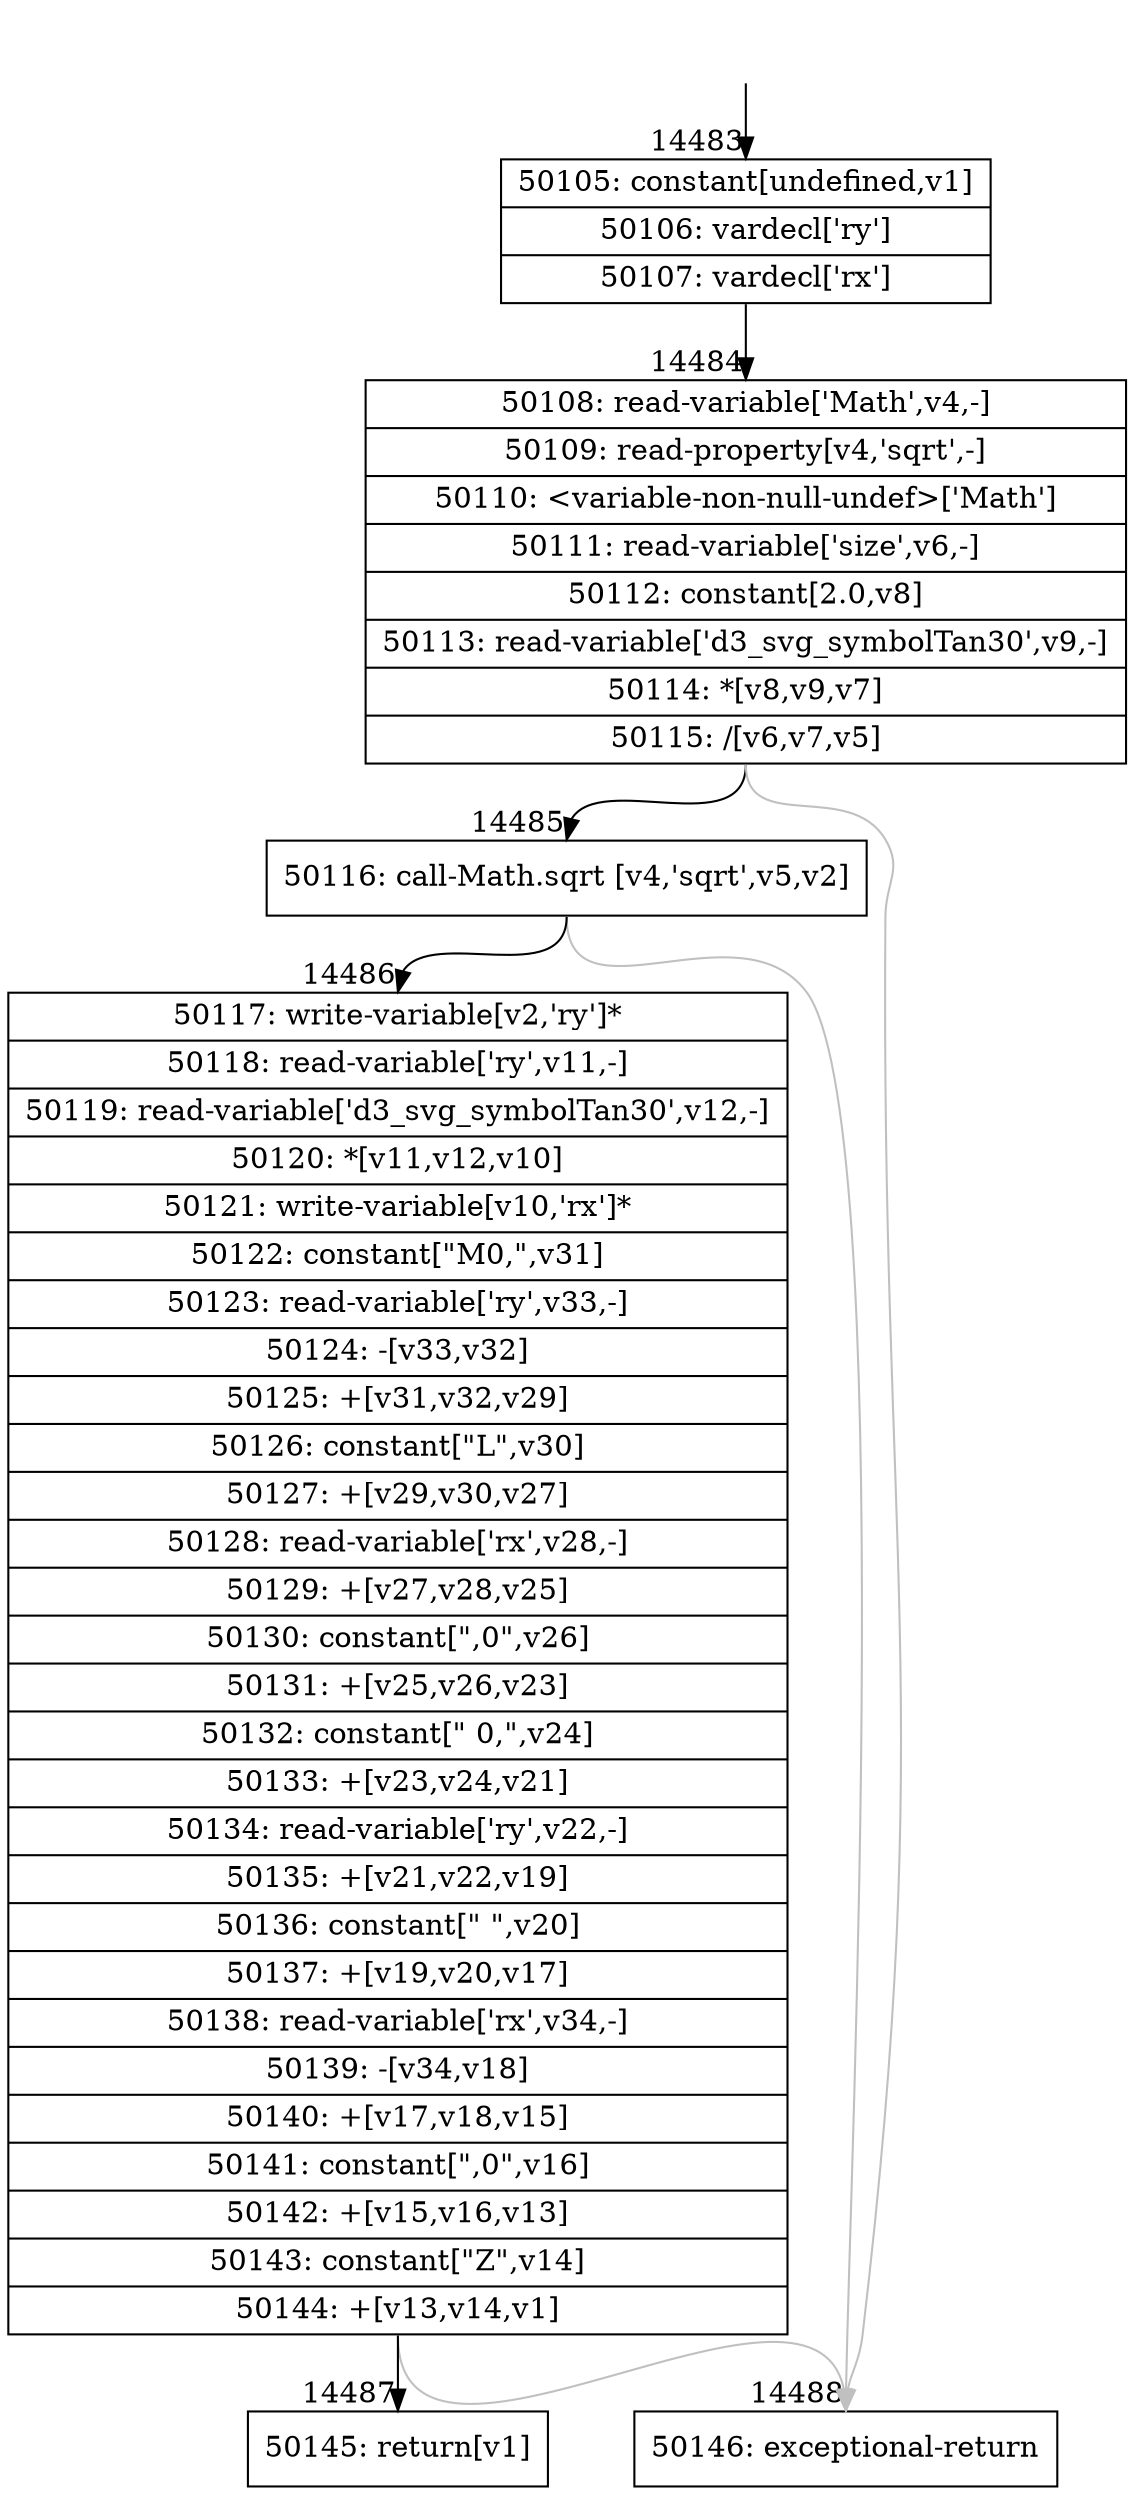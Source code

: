 digraph {
rankdir="TD"
BB_entry1346[shape=none,label=""];
BB_entry1346 -> BB14483 [tailport=s, headport=n, headlabel="    14483"]
BB14483 [shape=record label="{50105: constant[undefined,v1]|50106: vardecl['ry']|50107: vardecl['rx']}" ] 
BB14483 -> BB14484 [tailport=s, headport=n, headlabel="      14484"]
BB14484 [shape=record label="{50108: read-variable['Math',v4,-]|50109: read-property[v4,'sqrt',-]|50110: \<variable-non-null-undef\>['Math']|50111: read-variable['size',v6,-]|50112: constant[2.0,v8]|50113: read-variable['d3_svg_symbolTan30',v9,-]|50114: *[v8,v9,v7]|50115: /[v6,v7,v5]}" ] 
BB14484 -> BB14485 [tailport=s, headport=n, headlabel="      14485"]
BB14484 -> BB14488 [tailport=s, headport=n, color=gray, headlabel="      14488"]
BB14485 [shape=record label="{50116: call-Math.sqrt [v4,'sqrt',v5,v2]}" ] 
BB14485 -> BB14486 [tailport=s, headport=n, headlabel="      14486"]
BB14485 -> BB14488 [tailport=s, headport=n, color=gray]
BB14486 [shape=record label="{50117: write-variable[v2,'ry']*|50118: read-variable['ry',v11,-]|50119: read-variable['d3_svg_symbolTan30',v12,-]|50120: *[v11,v12,v10]|50121: write-variable[v10,'rx']*|50122: constant[\"M0,\",v31]|50123: read-variable['ry',v33,-]|50124: -[v33,v32]|50125: +[v31,v32,v29]|50126: constant[\"L\",v30]|50127: +[v29,v30,v27]|50128: read-variable['rx',v28,-]|50129: +[v27,v28,v25]|50130: constant[\",0\",v26]|50131: +[v25,v26,v23]|50132: constant[\" 0,\",v24]|50133: +[v23,v24,v21]|50134: read-variable['ry',v22,-]|50135: +[v21,v22,v19]|50136: constant[\" \",v20]|50137: +[v19,v20,v17]|50138: read-variable['rx',v34,-]|50139: -[v34,v18]|50140: +[v17,v18,v15]|50141: constant[\",0\",v16]|50142: +[v15,v16,v13]|50143: constant[\"Z\",v14]|50144: +[v13,v14,v1]}" ] 
BB14486 -> BB14487 [tailport=s, headport=n, headlabel="      14487"]
BB14486 -> BB14488 [tailport=s, headport=n, color=gray]
BB14487 [shape=record label="{50145: return[v1]}" ] 
BB14488 [shape=record label="{50146: exceptional-return}" ] 
//#$~ 8575
}

